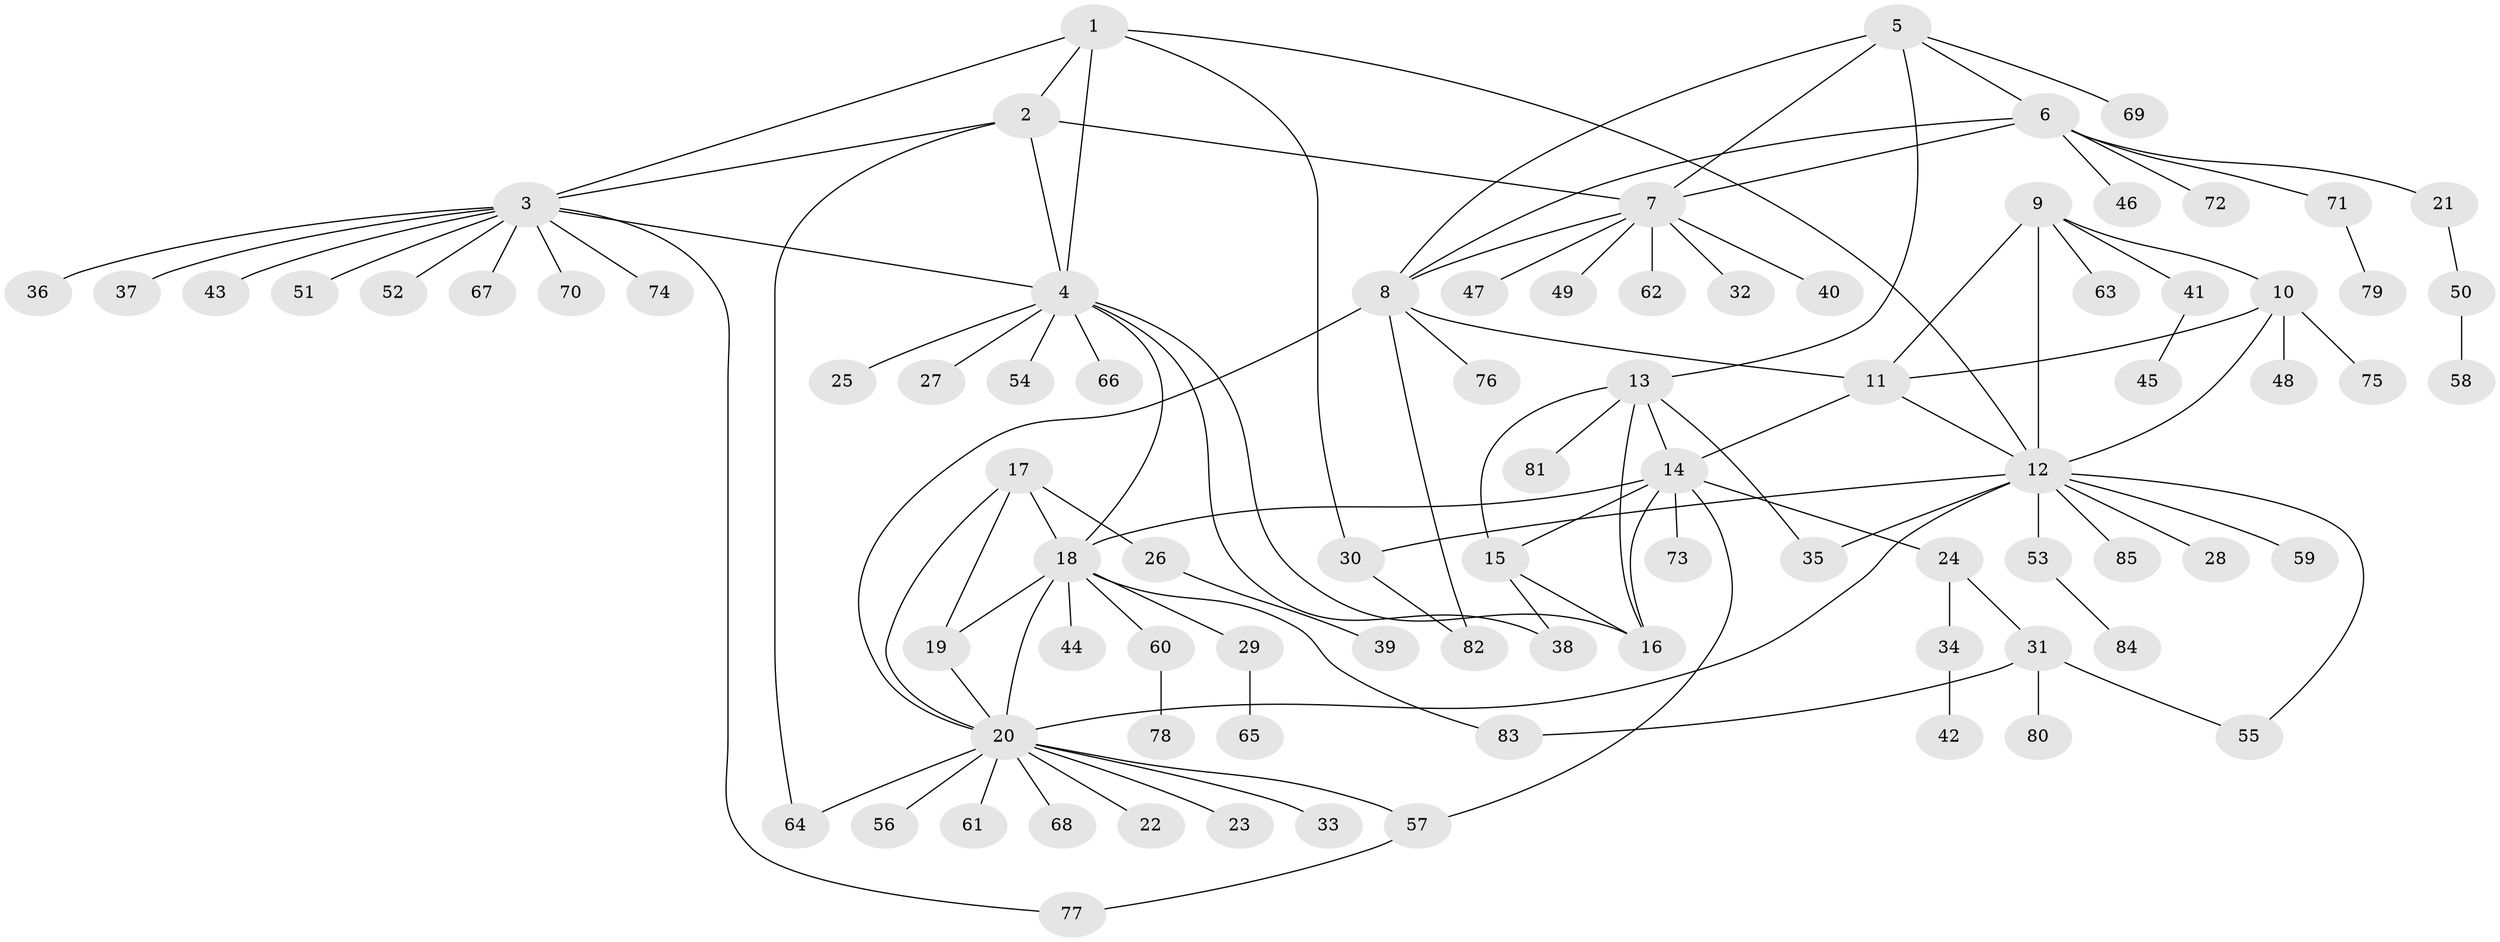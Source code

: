 // Generated by graph-tools (version 1.1) at 2025/15/03/09/25 04:15:51]
// undirected, 85 vertices, 114 edges
graph export_dot {
graph [start="1"]
  node [color=gray90,style=filled];
  1;
  2;
  3;
  4;
  5;
  6;
  7;
  8;
  9;
  10;
  11;
  12;
  13;
  14;
  15;
  16;
  17;
  18;
  19;
  20;
  21;
  22;
  23;
  24;
  25;
  26;
  27;
  28;
  29;
  30;
  31;
  32;
  33;
  34;
  35;
  36;
  37;
  38;
  39;
  40;
  41;
  42;
  43;
  44;
  45;
  46;
  47;
  48;
  49;
  50;
  51;
  52;
  53;
  54;
  55;
  56;
  57;
  58;
  59;
  60;
  61;
  62;
  63;
  64;
  65;
  66;
  67;
  68;
  69;
  70;
  71;
  72;
  73;
  74;
  75;
  76;
  77;
  78;
  79;
  80;
  81;
  82;
  83;
  84;
  85;
  1 -- 2;
  1 -- 3;
  1 -- 4;
  1 -- 12;
  1 -- 30;
  2 -- 3;
  2 -- 4;
  2 -- 7;
  2 -- 64;
  3 -- 4;
  3 -- 36;
  3 -- 37;
  3 -- 43;
  3 -- 51;
  3 -- 52;
  3 -- 67;
  3 -- 70;
  3 -- 74;
  3 -- 77;
  4 -- 16;
  4 -- 18;
  4 -- 25;
  4 -- 27;
  4 -- 38;
  4 -- 54;
  4 -- 66;
  5 -- 6;
  5 -- 7;
  5 -- 8;
  5 -- 13;
  5 -- 69;
  6 -- 7;
  6 -- 8;
  6 -- 21;
  6 -- 46;
  6 -- 71;
  6 -- 72;
  7 -- 8;
  7 -- 32;
  7 -- 40;
  7 -- 47;
  7 -- 49;
  7 -- 62;
  8 -- 11;
  8 -- 20;
  8 -- 76;
  8 -- 82;
  9 -- 10;
  9 -- 11;
  9 -- 12;
  9 -- 41;
  9 -- 63;
  10 -- 11;
  10 -- 12;
  10 -- 48;
  10 -- 75;
  11 -- 12;
  11 -- 14;
  12 -- 20;
  12 -- 28;
  12 -- 30;
  12 -- 35;
  12 -- 53;
  12 -- 55;
  12 -- 59;
  12 -- 85;
  13 -- 14;
  13 -- 15;
  13 -- 16;
  13 -- 35;
  13 -- 81;
  14 -- 15;
  14 -- 16;
  14 -- 18;
  14 -- 24;
  14 -- 57;
  14 -- 73;
  15 -- 16;
  15 -- 38;
  17 -- 18;
  17 -- 19;
  17 -- 20;
  17 -- 26;
  18 -- 19;
  18 -- 20;
  18 -- 29;
  18 -- 44;
  18 -- 60;
  18 -- 83;
  19 -- 20;
  20 -- 22;
  20 -- 23;
  20 -- 33;
  20 -- 56;
  20 -- 57;
  20 -- 61;
  20 -- 64;
  20 -- 68;
  21 -- 50;
  24 -- 31;
  24 -- 34;
  26 -- 39;
  29 -- 65;
  30 -- 82;
  31 -- 55;
  31 -- 80;
  31 -- 83;
  34 -- 42;
  41 -- 45;
  50 -- 58;
  53 -- 84;
  57 -- 77;
  60 -- 78;
  71 -- 79;
}
